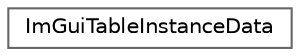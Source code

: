 digraph "Gráfico de jerarquía de clases"
{
 // LATEX_PDF_SIZE
  bgcolor="transparent";
  edge [fontname=Helvetica,fontsize=10,labelfontname=Helvetica,labelfontsize=10];
  node [fontname=Helvetica,fontsize=10,shape=box,height=0.2,width=0.4];
  rankdir="LR";
  Node0 [id="Node000000",label="ImGuiTableInstanceData",height=0.2,width=0.4,color="grey40", fillcolor="white", style="filled",URL="$struct_im_gui_table_instance_data.html",tooltip=" "];
}
